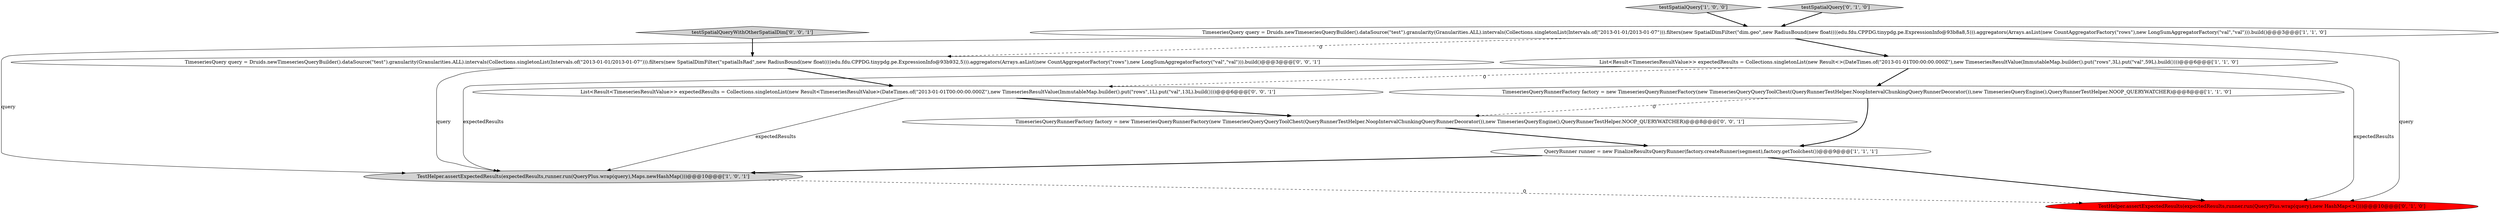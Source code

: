 digraph {
6 [style = filled, label = "TestHelper.assertExpectedResults(expectedResults,runner.run(QueryPlus.wrap(query),new HashMap<>()))@@@10@@@['0', '1', '0']", fillcolor = red, shape = ellipse image = "AAA1AAABBB2BBB"];
8 [style = filled, label = "List<Result<TimeseriesResultValue>> expectedResults = Collections.singletonList(new Result<TimeseriesResultValue>(DateTimes.of(\"2013-01-01T00:00:00.000Z\"),new TimeseriesResultValue(ImmutableMap.builder().put(\"rows\",1L).put(\"val\",13L).build())))@@@6@@@['0', '0', '1']", fillcolor = white, shape = ellipse image = "AAA0AAABBB3BBB"];
4 [style = filled, label = "TimeseriesQueryRunnerFactory factory = new TimeseriesQueryRunnerFactory(new TimeseriesQueryQueryToolChest(QueryRunnerTestHelper.NoopIntervalChunkingQueryRunnerDecorator()),new TimeseriesQueryEngine(),QueryRunnerTestHelper.NOOP_QUERYWATCHER)@@@8@@@['1', '1', '0']", fillcolor = white, shape = ellipse image = "AAA0AAABBB1BBB"];
0 [style = filled, label = "testSpatialQuery['1', '0', '0']", fillcolor = lightgray, shape = diamond image = "AAA0AAABBB1BBB"];
9 [style = filled, label = "TimeseriesQueryRunnerFactory factory = new TimeseriesQueryRunnerFactory(new TimeseriesQueryQueryToolChest(QueryRunnerTestHelper.NoopIntervalChunkingQueryRunnerDecorator()),new TimeseriesQueryEngine(),QueryRunnerTestHelper.NOOP_QUERYWATCHER)@@@8@@@['0', '0', '1']", fillcolor = white, shape = ellipse image = "AAA0AAABBB3BBB"];
11 [style = filled, label = "testSpatialQueryWithOtherSpatialDim['0', '0', '1']", fillcolor = lightgray, shape = diamond image = "AAA0AAABBB3BBB"];
7 [style = filled, label = "testSpatialQuery['0', '1', '0']", fillcolor = lightgray, shape = diamond image = "AAA0AAABBB2BBB"];
3 [style = filled, label = "QueryRunner runner = new FinalizeResultsQueryRunner(factory.createRunner(segment),factory.getToolchest())@@@9@@@['1', '1', '1']", fillcolor = white, shape = ellipse image = "AAA0AAABBB1BBB"];
10 [style = filled, label = "TimeseriesQuery query = Druids.newTimeseriesQueryBuilder().dataSource(\"test\").granularity(Granularities.ALL).intervals(Collections.singletonList(Intervals.of(\"2013-01-01/2013-01-07\"))).filters(new SpatialDimFilter(\"spatialIsRad\",new RadiusBound(new float((((edu.fdu.CPPDG.tinypdg.pe.ExpressionInfo@93b932,5))).aggregators(Arrays.asList(new CountAggregatorFactory(\"rows\"),new LongSumAggregatorFactory(\"val\",\"val\"))).build()@@@3@@@['0', '0', '1']", fillcolor = white, shape = ellipse image = "AAA0AAABBB3BBB"];
2 [style = filled, label = "TestHelper.assertExpectedResults(expectedResults,runner.run(QueryPlus.wrap(query),Maps.newHashMap()))@@@10@@@['1', '0', '1']", fillcolor = lightgray, shape = ellipse image = "AAA0AAABBB1BBB"];
5 [style = filled, label = "List<Result<TimeseriesResultValue>> expectedResults = Collections.singletonList(new Result<>(DateTimes.of(\"2013-01-01T00:00:00.000Z\"),new TimeseriesResultValue(ImmutableMap.builder().put(\"rows\",3L).put(\"val\",59L).build())))@@@6@@@['1', '1', '0']", fillcolor = white, shape = ellipse image = "AAA0AAABBB1BBB"];
1 [style = filled, label = "TimeseriesQuery query = Druids.newTimeseriesQueryBuilder().dataSource(\"test\").granularity(Granularities.ALL).intervals(Collections.singletonList(Intervals.of(\"2013-01-01/2013-01-07\"))).filters(new SpatialDimFilter(\"dim.geo\",new RadiusBound(new float((((edu.fdu.CPPDG.tinypdg.pe.ExpressionInfo@93b8a8,5))).aggregators(Arrays.asList(new CountAggregatorFactory(\"rows\"),new LongSumAggregatorFactory(\"val\",\"val\"))).build()@@@3@@@['1', '1', '0']", fillcolor = white, shape = ellipse image = "AAA0AAABBB1BBB"];
1->5 [style = bold, label=""];
4->3 [style = bold, label=""];
7->1 [style = bold, label=""];
3->6 [style = bold, label=""];
1->10 [style = dashed, label="0"];
1->6 [style = solid, label="query"];
5->6 [style = solid, label="expectedResults"];
4->9 [style = dashed, label="0"];
3->2 [style = bold, label=""];
10->8 [style = bold, label=""];
11->10 [style = bold, label=""];
10->2 [style = solid, label="query"];
0->1 [style = bold, label=""];
1->2 [style = solid, label="query"];
5->4 [style = bold, label=""];
8->9 [style = bold, label=""];
2->6 [style = dashed, label="0"];
5->8 [style = dashed, label="0"];
9->3 [style = bold, label=""];
5->2 [style = solid, label="expectedResults"];
8->2 [style = solid, label="expectedResults"];
}
